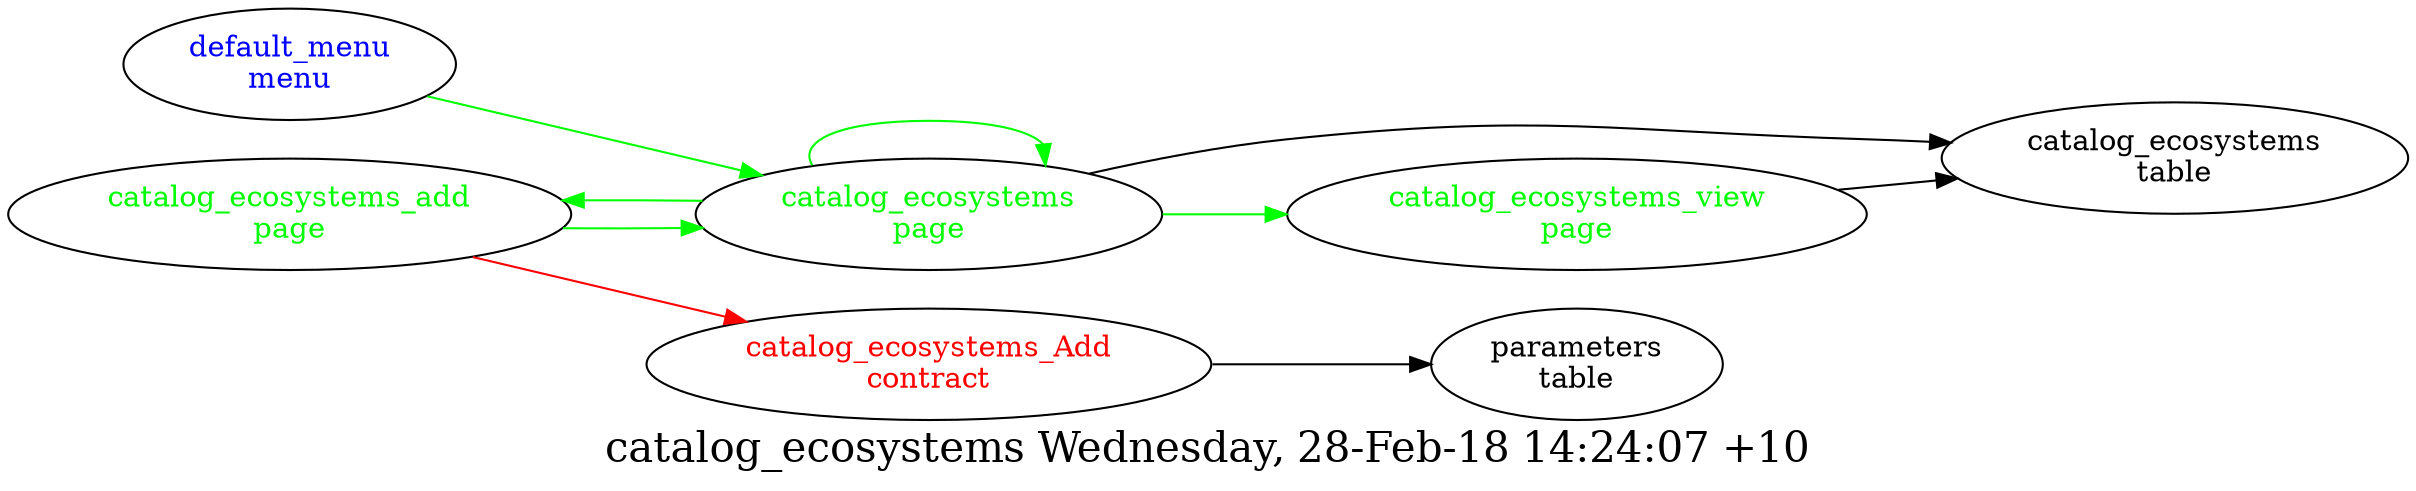 digraph G {
fontsize="20.0";
label="catalog_ecosystems Wednesday, 28-Feb-18 14:24:07 +10";
rankdir=LR;
"catalog_ecosystems_Add\ncontract" -> "parameters\ntable"
"catalog_ecosystems_Add\ncontract" [fontcolor=red, group=contracts];
"default_menu\nmenu" -> "catalog_ecosystems\npage"  [ color=green ]
"default_menu\nmenu" [fontcolor=blue, group=menus];
"catalog_ecosystems\npage" -> "catalog_ecosystems\ntable"
"catalog_ecosystems\npage" -> "catalog_ecosystems\npage"  [ color=green ]
"catalog_ecosystems\npage" -> "catalog_ecosystems_view\npage"  [ color=green ]
"catalog_ecosystems\npage" -> "catalog_ecosystems_add\npage"  [ color=green ]
"catalog_ecosystems\npage" [fontcolor=green, group=pages];
"catalog_ecosystems_add\npage" -> "catalog_ecosystems_Add\ncontract"  [ color=red ]
"catalog_ecosystems_add\npage" -> "catalog_ecosystems\npage"  [ color=green ]
"catalog_ecosystems_add\npage" [fontcolor=green, group=pages];
"catalog_ecosystems_view\npage" -> "catalog_ecosystems\ntable"
"catalog_ecosystems_view\npage" [fontcolor=green, group=pages];
}
